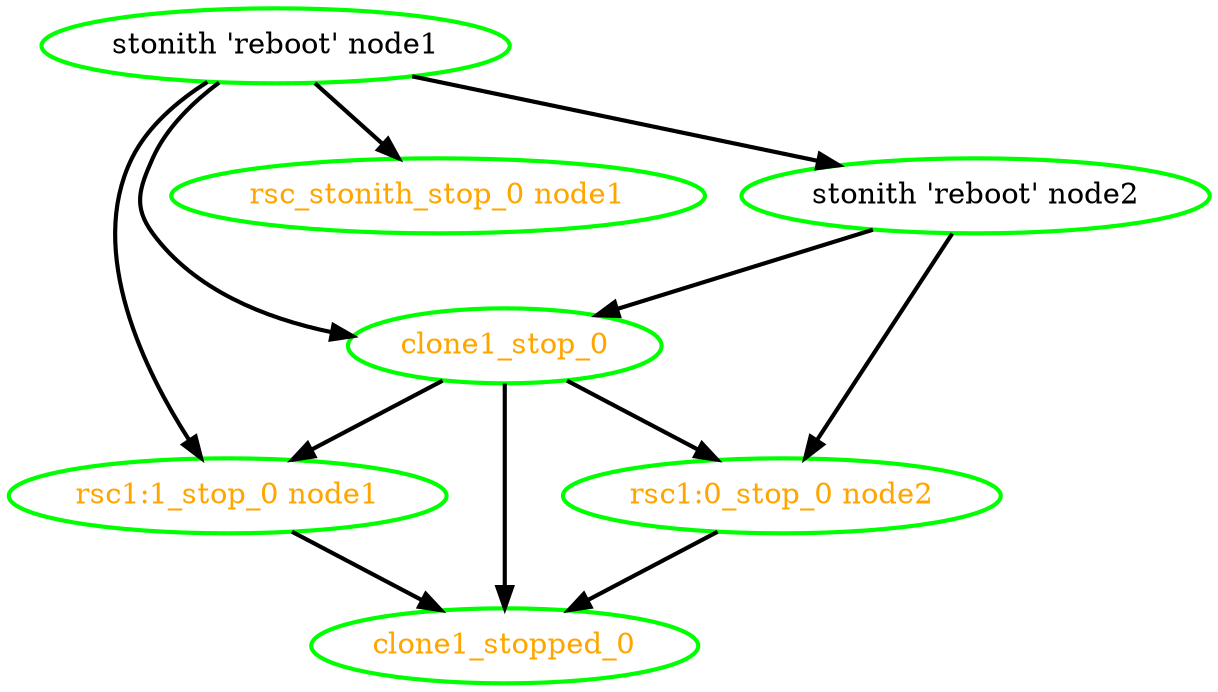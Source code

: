 digraph "g" {
"clone1_stop_0" -> "clone1_stopped_0" [ style = bold]
"clone1_stop_0" -> "rsc1:0_stop_0 node2" [ style = bold]
"clone1_stop_0" -> "rsc1:1_stop_0 node1" [ style = bold]
"clone1_stop_0" [ style=bold color="green" fontcolor="orange"]
"clone1_stopped_0" [ style=bold color="green" fontcolor="orange"]
"rsc1:0_stop_0 node2" -> "clone1_stopped_0" [ style = bold]
"rsc1:0_stop_0 node2" [ style=bold color="green" fontcolor="orange"]
"rsc1:1_stop_0 node1" -> "clone1_stopped_0" [ style = bold]
"rsc1:1_stop_0 node1" [ style=bold color="green" fontcolor="orange"]
"rsc_stonith_stop_0 node1" [ style=bold color="green" fontcolor="orange"]
"stonith 'reboot' node1" -> "clone1_stop_0" [ style = bold]
"stonith 'reboot' node1" -> "rsc1:1_stop_0 node1" [ style = bold]
"stonith 'reboot' node1" -> "rsc_stonith_stop_0 node1" [ style = bold]
"stonith 'reboot' node1" -> "stonith 'reboot' node2" [ style = bold]
"stonith 'reboot' node1" [ style=bold color="green" fontcolor="black"]
"stonith 'reboot' node2" -> "clone1_stop_0" [ style = bold]
"stonith 'reboot' node2" -> "rsc1:0_stop_0 node2" [ style = bold]
"stonith 'reboot' node2" [ style=bold color="green" fontcolor="black"]
}
